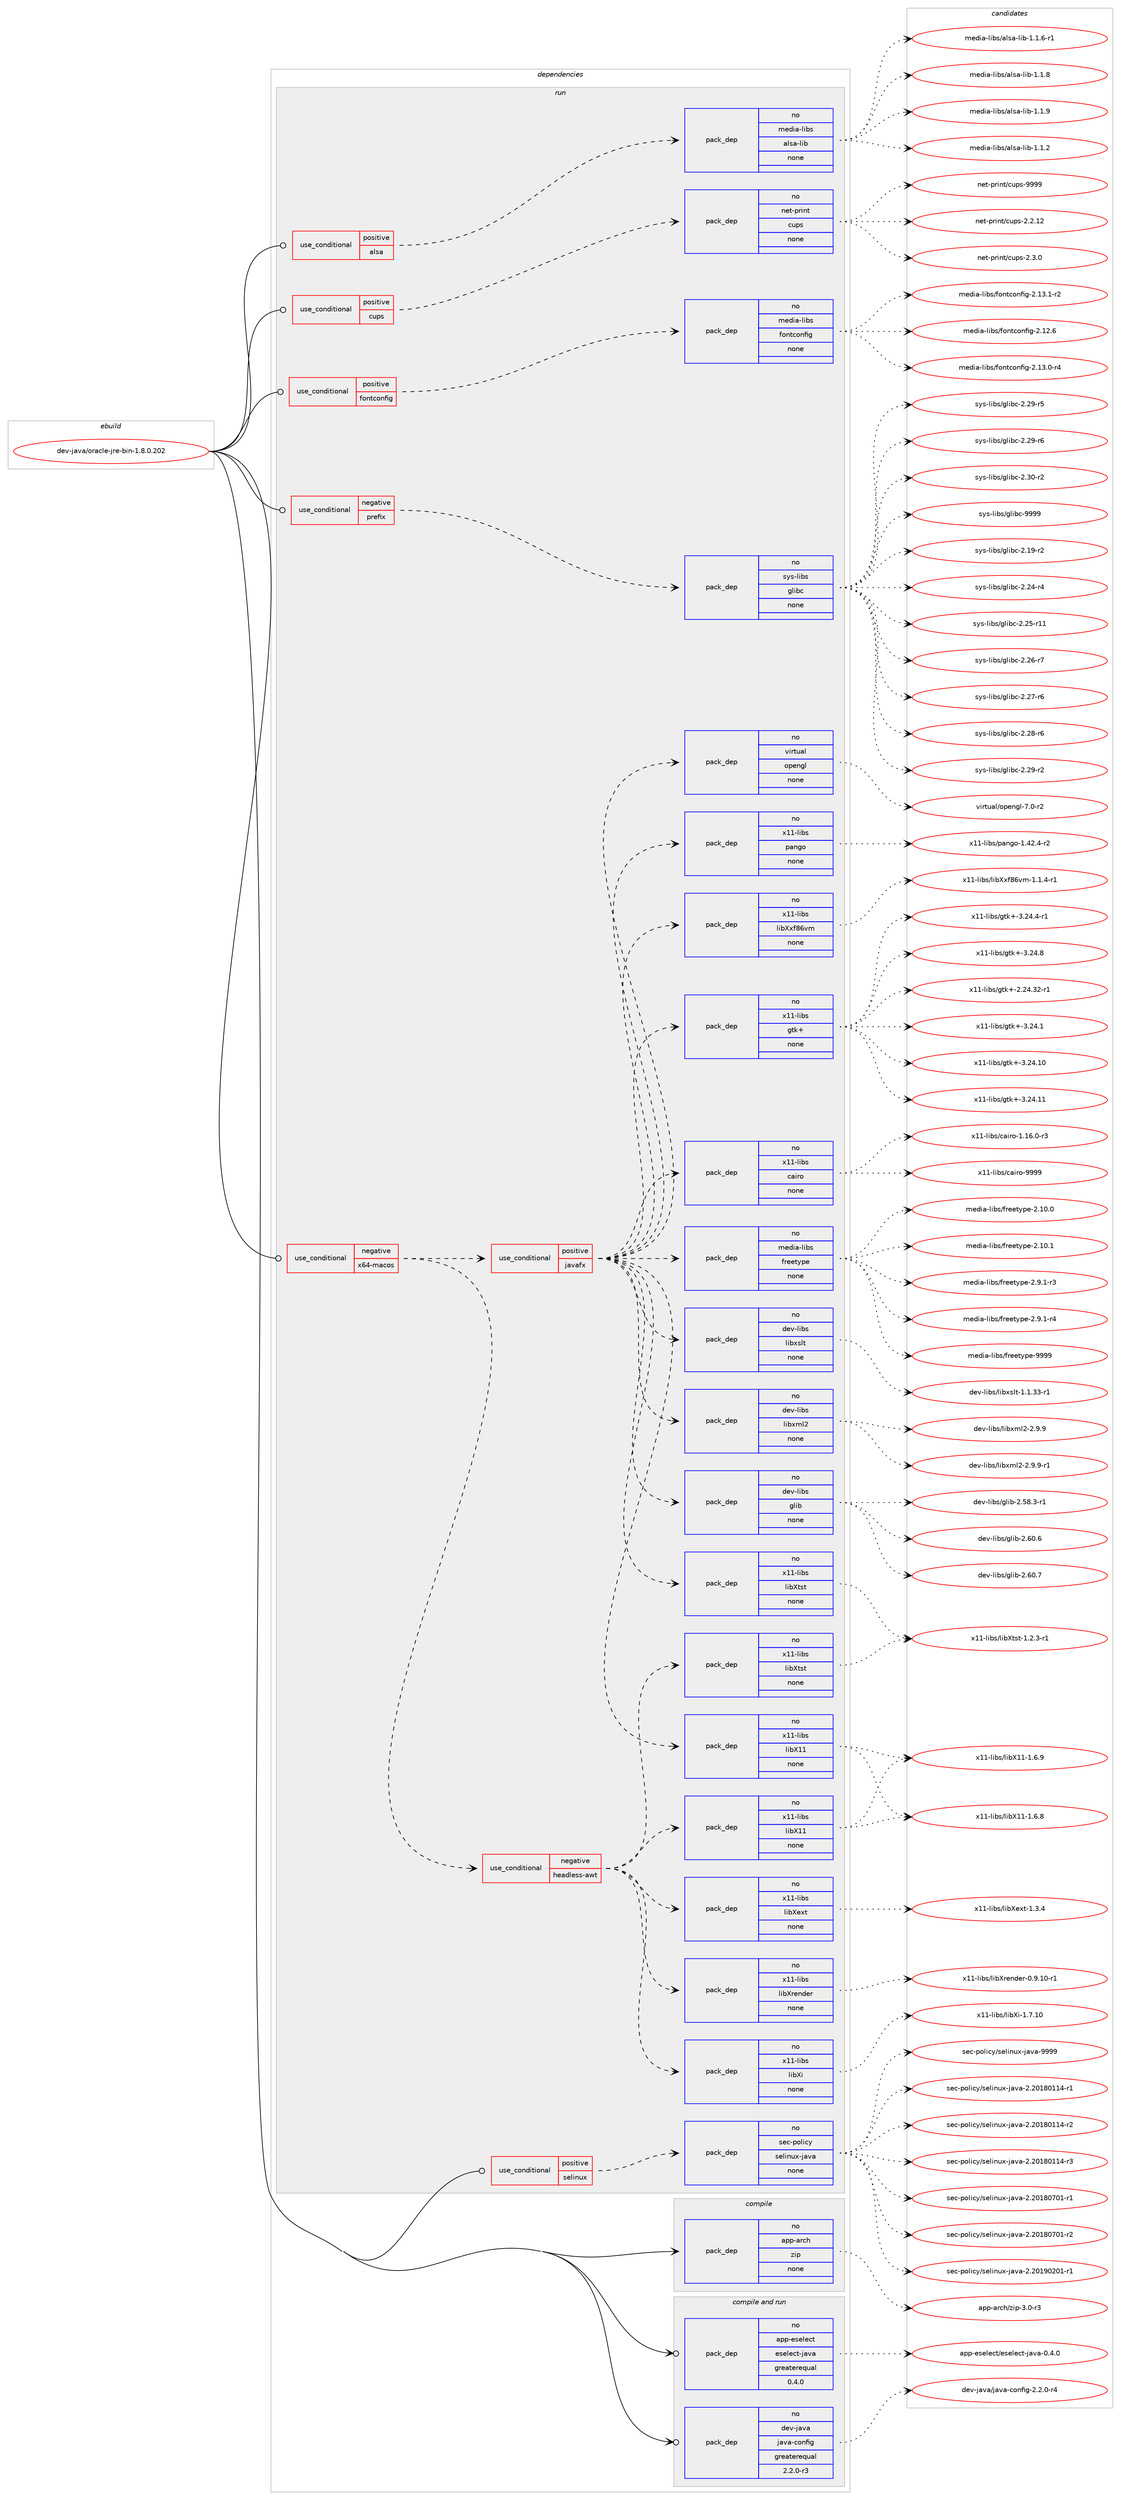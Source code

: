 digraph prolog {

# *************
# Graph options
# *************

newrank=true;
concentrate=true;
compound=true;
graph [rankdir=LR,fontname=Helvetica,fontsize=10,ranksep=1.5];#, ranksep=2.5, nodesep=0.2];
edge  [arrowhead=vee];
node  [fontname=Helvetica,fontsize=10];

# **********
# The ebuild
# **********

subgraph cluster_leftcol {
color=gray;
rank=same;
label=<<i>ebuild</i>>;
id [label="dev-java/oracle-jre-bin-1.8.0.202", color=red, width=4, href="../dev-java/oracle-jre-bin-1.8.0.202.svg"];
}

# ****************
# The dependencies
# ****************

subgraph cluster_midcol {
color=gray;
label=<<i>dependencies</i>>;
subgraph cluster_compile {
fillcolor="#eeeeee";
style=filled;
label=<<i>compile</i>>;
subgraph pack415358 {
dependency555877 [label=<<TABLE BORDER="0" CELLBORDER="1" CELLSPACING="0" CELLPADDING="4" WIDTH="220"><TR><TD ROWSPAN="6" CELLPADDING="30">pack_dep</TD></TR><TR><TD WIDTH="110">no</TD></TR><TR><TD>app-arch</TD></TR><TR><TD>zip</TD></TR><TR><TD>none</TD></TR><TR><TD></TD></TR></TABLE>>, shape=none, color=blue];
}
id:e -> dependency555877:w [weight=20,style="solid",arrowhead="vee"];
}
subgraph cluster_compileandrun {
fillcolor="#eeeeee";
style=filled;
label=<<i>compile and run</i>>;
subgraph pack415359 {
dependency555878 [label=<<TABLE BORDER="0" CELLBORDER="1" CELLSPACING="0" CELLPADDING="4" WIDTH="220"><TR><TD ROWSPAN="6" CELLPADDING="30">pack_dep</TD></TR><TR><TD WIDTH="110">no</TD></TR><TR><TD>app-eselect</TD></TR><TR><TD>eselect-java</TD></TR><TR><TD>greaterequal</TD></TR><TR><TD>0.4.0</TD></TR></TABLE>>, shape=none, color=blue];
}
id:e -> dependency555878:w [weight=20,style="solid",arrowhead="odotvee"];
subgraph pack415360 {
dependency555879 [label=<<TABLE BORDER="0" CELLBORDER="1" CELLSPACING="0" CELLPADDING="4" WIDTH="220"><TR><TD ROWSPAN="6" CELLPADDING="30">pack_dep</TD></TR><TR><TD WIDTH="110">no</TD></TR><TR><TD>dev-java</TD></TR><TR><TD>java-config</TD></TR><TR><TD>greaterequal</TD></TR><TR><TD>2.2.0-r3</TD></TR></TABLE>>, shape=none, color=blue];
}
id:e -> dependency555879:w [weight=20,style="solid",arrowhead="odotvee"];
}
subgraph cluster_run {
fillcolor="#eeeeee";
style=filled;
label=<<i>run</i>>;
subgraph cond129329 {
dependency555880 [label=<<TABLE BORDER="0" CELLBORDER="1" CELLSPACING="0" CELLPADDING="4"><TR><TD ROWSPAN="3" CELLPADDING="10">use_conditional</TD></TR><TR><TD>negative</TD></TR><TR><TD>prefix</TD></TR></TABLE>>, shape=none, color=red];
subgraph pack415361 {
dependency555881 [label=<<TABLE BORDER="0" CELLBORDER="1" CELLSPACING="0" CELLPADDING="4" WIDTH="220"><TR><TD ROWSPAN="6" CELLPADDING="30">pack_dep</TD></TR><TR><TD WIDTH="110">no</TD></TR><TR><TD>sys-libs</TD></TR><TR><TD>glibc</TD></TR><TR><TD>none</TD></TR><TR><TD></TD></TR></TABLE>>, shape=none, color=blue];
}
dependency555880:e -> dependency555881:w [weight=20,style="dashed",arrowhead="vee"];
}
id:e -> dependency555880:w [weight=20,style="solid",arrowhead="odot"];
subgraph cond129330 {
dependency555882 [label=<<TABLE BORDER="0" CELLBORDER="1" CELLSPACING="0" CELLPADDING="4"><TR><TD ROWSPAN="3" CELLPADDING="10">use_conditional</TD></TR><TR><TD>negative</TD></TR><TR><TD>x64-macos</TD></TR></TABLE>>, shape=none, color=red];
subgraph cond129331 {
dependency555883 [label=<<TABLE BORDER="0" CELLBORDER="1" CELLSPACING="0" CELLPADDING="4"><TR><TD ROWSPAN="3" CELLPADDING="10">use_conditional</TD></TR><TR><TD>negative</TD></TR><TR><TD>headless-awt</TD></TR></TABLE>>, shape=none, color=red];
subgraph pack415362 {
dependency555884 [label=<<TABLE BORDER="0" CELLBORDER="1" CELLSPACING="0" CELLPADDING="4" WIDTH="220"><TR><TD ROWSPAN="6" CELLPADDING="30">pack_dep</TD></TR><TR><TD WIDTH="110">no</TD></TR><TR><TD>x11-libs</TD></TR><TR><TD>libX11</TD></TR><TR><TD>none</TD></TR><TR><TD></TD></TR></TABLE>>, shape=none, color=blue];
}
dependency555883:e -> dependency555884:w [weight=20,style="dashed",arrowhead="vee"];
subgraph pack415363 {
dependency555885 [label=<<TABLE BORDER="0" CELLBORDER="1" CELLSPACING="0" CELLPADDING="4" WIDTH="220"><TR><TD ROWSPAN="6" CELLPADDING="30">pack_dep</TD></TR><TR><TD WIDTH="110">no</TD></TR><TR><TD>x11-libs</TD></TR><TR><TD>libXext</TD></TR><TR><TD>none</TD></TR><TR><TD></TD></TR></TABLE>>, shape=none, color=blue];
}
dependency555883:e -> dependency555885:w [weight=20,style="dashed",arrowhead="vee"];
subgraph pack415364 {
dependency555886 [label=<<TABLE BORDER="0" CELLBORDER="1" CELLSPACING="0" CELLPADDING="4" WIDTH="220"><TR><TD ROWSPAN="6" CELLPADDING="30">pack_dep</TD></TR><TR><TD WIDTH="110">no</TD></TR><TR><TD>x11-libs</TD></TR><TR><TD>libXi</TD></TR><TR><TD>none</TD></TR><TR><TD></TD></TR></TABLE>>, shape=none, color=blue];
}
dependency555883:e -> dependency555886:w [weight=20,style="dashed",arrowhead="vee"];
subgraph pack415365 {
dependency555887 [label=<<TABLE BORDER="0" CELLBORDER="1" CELLSPACING="0" CELLPADDING="4" WIDTH="220"><TR><TD ROWSPAN="6" CELLPADDING="30">pack_dep</TD></TR><TR><TD WIDTH="110">no</TD></TR><TR><TD>x11-libs</TD></TR><TR><TD>libXrender</TD></TR><TR><TD>none</TD></TR><TR><TD></TD></TR></TABLE>>, shape=none, color=blue];
}
dependency555883:e -> dependency555887:w [weight=20,style="dashed",arrowhead="vee"];
subgraph pack415366 {
dependency555888 [label=<<TABLE BORDER="0" CELLBORDER="1" CELLSPACING="0" CELLPADDING="4" WIDTH="220"><TR><TD ROWSPAN="6" CELLPADDING="30">pack_dep</TD></TR><TR><TD WIDTH="110">no</TD></TR><TR><TD>x11-libs</TD></TR><TR><TD>libXtst</TD></TR><TR><TD>none</TD></TR><TR><TD></TD></TR></TABLE>>, shape=none, color=blue];
}
dependency555883:e -> dependency555888:w [weight=20,style="dashed",arrowhead="vee"];
}
dependency555882:e -> dependency555883:w [weight=20,style="dashed",arrowhead="vee"];
subgraph cond129332 {
dependency555889 [label=<<TABLE BORDER="0" CELLBORDER="1" CELLSPACING="0" CELLPADDING="4"><TR><TD ROWSPAN="3" CELLPADDING="10">use_conditional</TD></TR><TR><TD>positive</TD></TR><TR><TD>javafx</TD></TR></TABLE>>, shape=none, color=red];
subgraph pack415367 {
dependency555890 [label=<<TABLE BORDER="0" CELLBORDER="1" CELLSPACING="0" CELLPADDING="4" WIDTH="220"><TR><TD ROWSPAN="6" CELLPADDING="30">pack_dep</TD></TR><TR><TD WIDTH="110">no</TD></TR><TR><TD>dev-libs</TD></TR><TR><TD>glib</TD></TR><TR><TD>none</TD></TR><TR><TD></TD></TR></TABLE>>, shape=none, color=blue];
}
dependency555889:e -> dependency555890:w [weight=20,style="dashed",arrowhead="vee"];
subgraph pack415368 {
dependency555891 [label=<<TABLE BORDER="0" CELLBORDER="1" CELLSPACING="0" CELLPADDING="4" WIDTH="220"><TR><TD ROWSPAN="6" CELLPADDING="30">pack_dep</TD></TR><TR><TD WIDTH="110">no</TD></TR><TR><TD>dev-libs</TD></TR><TR><TD>libxml2</TD></TR><TR><TD>none</TD></TR><TR><TD></TD></TR></TABLE>>, shape=none, color=blue];
}
dependency555889:e -> dependency555891:w [weight=20,style="dashed",arrowhead="vee"];
subgraph pack415369 {
dependency555892 [label=<<TABLE BORDER="0" CELLBORDER="1" CELLSPACING="0" CELLPADDING="4" WIDTH="220"><TR><TD ROWSPAN="6" CELLPADDING="30">pack_dep</TD></TR><TR><TD WIDTH="110">no</TD></TR><TR><TD>dev-libs</TD></TR><TR><TD>libxslt</TD></TR><TR><TD>none</TD></TR><TR><TD></TD></TR></TABLE>>, shape=none, color=blue];
}
dependency555889:e -> dependency555892:w [weight=20,style="dashed",arrowhead="vee"];
subgraph pack415370 {
dependency555893 [label=<<TABLE BORDER="0" CELLBORDER="1" CELLSPACING="0" CELLPADDING="4" WIDTH="220"><TR><TD ROWSPAN="6" CELLPADDING="30">pack_dep</TD></TR><TR><TD WIDTH="110">no</TD></TR><TR><TD>media-libs</TD></TR><TR><TD>freetype</TD></TR><TR><TD>none</TD></TR><TR><TD></TD></TR></TABLE>>, shape=none, color=blue];
}
dependency555889:e -> dependency555893:w [weight=20,style="dashed",arrowhead="vee"];
subgraph pack415371 {
dependency555894 [label=<<TABLE BORDER="0" CELLBORDER="1" CELLSPACING="0" CELLPADDING="4" WIDTH="220"><TR><TD ROWSPAN="6" CELLPADDING="30">pack_dep</TD></TR><TR><TD WIDTH="110">no</TD></TR><TR><TD>x11-libs</TD></TR><TR><TD>cairo</TD></TR><TR><TD>none</TD></TR><TR><TD></TD></TR></TABLE>>, shape=none, color=blue];
}
dependency555889:e -> dependency555894:w [weight=20,style="dashed",arrowhead="vee"];
subgraph pack415372 {
dependency555895 [label=<<TABLE BORDER="0" CELLBORDER="1" CELLSPACING="0" CELLPADDING="4" WIDTH="220"><TR><TD ROWSPAN="6" CELLPADDING="30">pack_dep</TD></TR><TR><TD WIDTH="110">no</TD></TR><TR><TD>x11-libs</TD></TR><TR><TD>gtk+</TD></TR><TR><TD>none</TD></TR><TR><TD></TD></TR></TABLE>>, shape=none, color=blue];
}
dependency555889:e -> dependency555895:w [weight=20,style="dashed",arrowhead="vee"];
subgraph pack415373 {
dependency555896 [label=<<TABLE BORDER="0" CELLBORDER="1" CELLSPACING="0" CELLPADDING="4" WIDTH="220"><TR><TD ROWSPAN="6" CELLPADDING="30">pack_dep</TD></TR><TR><TD WIDTH="110">no</TD></TR><TR><TD>x11-libs</TD></TR><TR><TD>libX11</TD></TR><TR><TD>none</TD></TR><TR><TD></TD></TR></TABLE>>, shape=none, color=blue];
}
dependency555889:e -> dependency555896:w [weight=20,style="dashed",arrowhead="vee"];
subgraph pack415374 {
dependency555897 [label=<<TABLE BORDER="0" CELLBORDER="1" CELLSPACING="0" CELLPADDING="4" WIDTH="220"><TR><TD ROWSPAN="6" CELLPADDING="30">pack_dep</TD></TR><TR><TD WIDTH="110">no</TD></TR><TR><TD>x11-libs</TD></TR><TR><TD>libXtst</TD></TR><TR><TD>none</TD></TR><TR><TD></TD></TR></TABLE>>, shape=none, color=blue];
}
dependency555889:e -> dependency555897:w [weight=20,style="dashed",arrowhead="vee"];
subgraph pack415375 {
dependency555898 [label=<<TABLE BORDER="0" CELLBORDER="1" CELLSPACING="0" CELLPADDING="4" WIDTH="220"><TR><TD ROWSPAN="6" CELLPADDING="30">pack_dep</TD></TR><TR><TD WIDTH="110">no</TD></TR><TR><TD>x11-libs</TD></TR><TR><TD>libXxf86vm</TD></TR><TR><TD>none</TD></TR><TR><TD></TD></TR></TABLE>>, shape=none, color=blue];
}
dependency555889:e -> dependency555898:w [weight=20,style="dashed",arrowhead="vee"];
subgraph pack415376 {
dependency555899 [label=<<TABLE BORDER="0" CELLBORDER="1" CELLSPACING="0" CELLPADDING="4" WIDTH="220"><TR><TD ROWSPAN="6" CELLPADDING="30">pack_dep</TD></TR><TR><TD WIDTH="110">no</TD></TR><TR><TD>x11-libs</TD></TR><TR><TD>pango</TD></TR><TR><TD>none</TD></TR><TR><TD></TD></TR></TABLE>>, shape=none, color=blue];
}
dependency555889:e -> dependency555899:w [weight=20,style="dashed",arrowhead="vee"];
subgraph pack415377 {
dependency555900 [label=<<TABLE BORDER="0" CELLBORDER="1" CELLSPACING="0" CELLPADDING="4" WIDTH="220"><TR><TD ROWSPAN="6" CELLPADDING="30">pack_dep</TD></TR><TR><TD WIDTH="110">no</TD></TR><TR><TD>virtual</TD></TR><TR><TD>opengl</TD></TR><TR><TD>none</TD></TR><TR><TD></TD></TR></TABLE>>, shape=none, color=blue];
}
dependency555889:e -> dependency555900:w [weight=20,style="dashed",arrowhead="vee"];
}
dependency555882:e -> dependency555889:w [weight=20,style="dashed",arrowhead="vee"];
}
id:e -> dependency555882:w [weight=20,style="solid",arrowhead="odot"];
subgraph cond129333 {
dependency555901 [label=<<TABLE BORDER="0" CELLBORDER="1" CELLSPACING="0" CELLPADDING="4"><TR><TD ROWSPAN="3" CELLPADDING="10">use_conditional</TD></TR><TR><TD>positive</TD></TR><TR><TD>alsa</TD></TR></TABLE>>, shape=none, color=red];
subgraph pack415378 {
dependency555902 [label=<<TABLE BORDER="0" CELLBORDER="1" CELLSPACING="0" CELLPADDING="4" WIDTH="220"><TR><TD ROWSPAN="6" CELLPADDING="30">pack_dep</TD></TR><TR><TD WIDTH="110">no</TD></TR><TR><TD>media-libs</TD></TR><TR><TD>alsa-lib</TD></TR><TR><TD>none</TD></TR><TR><TD></TD></TR></TABLE>>, shape=none, color=blue];
}
dependency555901:e -> dependency555902:w [weight=20,style="dashed",arrowhead="vee"];
}
id:e -> dependency555901:w [weight=20,style="solid",arrowhead="odot"];
subgraph cond129334 {
dependency555903 [label=<<TABLE BORDER="0" CELLBORDER="1" CELLSPACING="0" CELLPADDING="4"><TR><TD ROWSPAN="3" CELLPADDING="10">use_conditional</TD></TR><TR><TD>positive</TD></TR><TR><TD>cups</TD></TR></TABLE>>, shape=none, color=red];
subgraph pack415379 {
dependency555904 [label=<<TABLE BORDER="0" CELLBORDER="1" CELLSPACING="0" CELLPADDING="4" WIDTH="220"><TR><TD ROWSPAN="6" CELLPADDING="30">pack_dep</TD></TR><TR><TD WIDTH="110">no</TD></TR><TR><TD>net-print</TD></TR><TR><TD>cups</TD></TR><TR><TD>none</TD></TR><TR><TD></TD></TR></TABLE>>, shape=none, color=blue];
}
dependency555903:e -> dependency555904:w [weight=20,style="dashed",arrowhead="vee"];
}
id:e -> dependency555903:w [weight=20,style="solid",arrowhead="odot"];
subgraph cond129335 {
dependency555905 [label=<<TABLE BORDER="0" CELLBORDER="1" CELLSPACING="0" CELLPADDING="4"><TR><TD ROWSPAN="3" CELLPADDING="10">use_conditional</TD></TR><TR><TD>positive</TD></TR><TR><TD>fontconfig</TD></TR></TABLE>>, shape=none, color=red];
subgraph pack415380 {
dependency555906 [label=<<TABLE BORDER="0" CELLBORDER="1" CELLSPACING="0" CELLPADDING="4" WIDTH="220"><TR><TD ROWSPAN="6" CELLPADDING="30">pack_dep</TD></TR><TR><TD WIDTH="110">no</TD></TR><TR><TD>media-libs</TD></TR><TR><TD>fontconfig</TD></TR><TR><TD>none</TD></TR><TR><TD></TD></TR></TABLE>>, shape=none, color=blue];
}
dependency555905:e -> dependency555906:w [weight=20,style="dashed",arrowhead="vee"];
}
id:e -> dependency555905:w [weight=20,style="solid",arrowhead="odot"];
subgraph cond129336 {
dependency555907 [label=<<TABLE BORDER="0" CELLBORDER="1" CELLSPACING="0" CELLPADDING="4"><TR><TD ROWSPAN="3" CELLPADDING="10">use_conditional</TD></TR><TR><TD>positive</TD></TR><TR><TD>selinux</TD></TR></TABLE>>, shape=none, color=red];
subgraph pack415381 {
dependency555908 [label=<<TABLE BORDER="0" CELLBORDER="1" CELLSPACING="0" CELLPADDING="4" WIDTH="220"><TR><TD ROWSPAN="6" CELLPADDING="30">pack_dep</TD></TR><TR><TD WIDTH="110">no</TD></TR><TR><TD>sec-policy</TD></TR><TR><TD>selinux-java</TD></TR><TR><TD>none</TD></TR><TR><TD></TD></TR></TABLE>>, shape=none, color=blue];
}
dependency555907:e -> dependency555908:w [weight=20,style="dashed",arrowhead="vee"];
}
id:e -> dependency555907:w [weight=20,style="solid",arrowhead="odot"];
}
}

# **************
# The candidates
# **************

subgraph cluster_choices {
rank=same;
color=gray;
label=<<i>candidates</i>>;

subgraph choice415358 {
color=black;
nodesep=1;
choice9711211245971149910447122105112455146484511451 [label="app-arch/zip-3.0-r3", color=red, width=4,href="../app-arch/zip-3.0-r3.svg"];
dependency555877:e -> choice9711211245971149910447122105112455146484511451:w [style=dotted,weight="100"];
}
subgraph choice415359 {
color=black;
nodesep=1;
choice9711211245101115101108101991164710111510110810199116451069711897454846524648 [label="app-eselect/eselect-java-0.4.0", color=red, width=4,href="../app-eselect/eselect-java-0.4.0.svg"];
dependency555878:e -> choice9711211245101115101108101991164710111510110810199116451069711897454846524648:w [style=dotted,weight="100"];
}
subgraph choice415360 {
color=black;
nodesep=1;
choice10010111845106971189747106971189745991111101021051034550465046484511452 [label="dev-java/java-config-2.2.0-r4", color=red, width=4,href="../dev-java/java-config-2.2.0-r4.svg"];
dependency555879:e -> choice10010111845106971189747106971189745991111101021051034550465046484511452:w [style=dotted,weight="100"];
}
subgraph choice415361 {
color=black;
nodesep=1;
choice115121115451081059811547103108105989945504649574511450 [label="sys-libs/glibc-2.19-r2", color=red, width=4,href="../sys-libs/glibc-2.19-r2.svg"];
choice115121115451081059811547103108105989945504650524511452 [label="sys-libs/glibc-2.24-r4", color=red, width=4,href="../sys-libs/glibc-2.24-r4.svg"];
choice11512111545108105981154710310810598994550465053451144949 [label="sys-libs/glibc-2.25-r11", color=red, width=4,href="../sys-libs/glibc-2.25-r11.svg"];
choice115121115451081059811547103108105989945504650544511455 [label="sys-libs/glibc-2.26-r7", color=red, width=4,href="../sys-libs/glibc-2.26-r7.svg"];
choice115121115451081059811547103108105989945504650554511454 [label="sys-libs/glibc-2.27-r6", color=red, width=4,href="../sys-libs/glibc-2.27-r6.svg"];
choice115121115451081059811547103108105989945504650564511454 [label="sys-libs/glibc-2.28-r6", color=red, width=4,href="../sys-libs/glibc-2.28-r6.svg"];
choice115121115451081059811547103108105989945504650574511450 [label="sys-libs/glibc-2.29-r2", color=red, width=4,href="../sys-libs/glibc-2.29-r2.svg"];
choice115121115451081059811547103108105989945504650574511453 [label="sys-libs/glibc-2.29-r5", color=red, width=4,href="../sys-libs/glibc-2.29-r5.svg"];
choice115121115451081059811547103108105989945504650574511454 [label="sys-libs/glibc-2.29-r6", color=red, width=4,href="../sys-libs/glibc-2.29-r6.svg"];
choice115121115451081059811547103108105989945504651484511450 [label="sys-libs/glibc-2.30-r2", color=red, width=4,href="../sys-libs/glibc-2.30-r2.svg"];
choice11512111545108105981154710310810598994557575757 [label="sys-libs/glibc-9999", color=red, width=4,href="../sys-libs/glibc-9999.svg"];
dependency555881:e -> choice115121115451081059811547103108105989945504649574511450:w [style=dotted,weight="100"];
dependency555881:e -> choice115121115451081059811547103108105989945504650524511452:w [style=dotted,weight="100"];
dependency555881:e -> choice11512111545108105981154710310810598994550465053451144949:w [style=dotted,weight="100"];
dependency555881:e -> choice115121115451081059811547103108105989945504650544511455:w [style=dotted,weight="100"];
dependency555881:e -> choice115121115451081059811547103108105989945504650554511454:w [style=dotted,weight="100"];
dependency555881:e -> choice115121115451081059811547103108105989945504650564511454:w [style=dotted,weight="100"];
dependency555881:e -> choice115121115451081059811547103108105989945504650574511450:w [style=dotted,weight="100"];
dependency555881:e -> choice115121115451081059811547103108105989945504650574511453:w [style=dotted,weight="100"];
dependency555881:e -> choice115121115451081059811547103108105989945504650574511454:w [style=dotted,weight="100"];
dependency555881:e -> choice115121115451081059811547103108105989945504651484511450:w [style=dotted,weight="100"];
dependency555881:e -> choice11512111545108105981154710310810598994557575757:w [style=dotted,weight="100"];
}
subgraph choice415362 {
color=black;
nodesep=1;
choice120494945108105981154710810598884949454946544656 [label="x11-libs/libX11-1.6.8", color=red, width=4,href="../x11-libs/libX11-1.6.8.svg"];
choice120494945108105981154710810598884949454946544657 [label="x11-libs/libX11-1.6.9", color=red, width=4,href="../x11-libs/libX11-1.6.9.svg"];
dependency555884:e -> choice120494945108105981154710810598884949454946544656:w [style=dotted,weight="100"];
dependency555884:e -> choice120494945108105981154710810598884949454946544657:w [style=dotted,weight="100"];
}
subgraph choice415363 {
color=black;
nodesep=1;
choice12049494510810598115471081059888101120116454946514652 [label="x11-libs/libXext-1.3.4", color=red, width=4,href="../x11-libs/libXext-1.3.4.svg"];
dependency555885:e -> choice12049494510810598115471081059888101120116454946514652:w [style=dotted,weight="100"];
}
subgraph choice415364 {
color=black;
nodesep=1;
choice1204949451081059811547108105988810545494655464948 [label="x11-libs/libXi-1.7.10", color=red, width=4,href="../x11-libs/libXi-1.7.10.svg"];
dependency555886:e -> choice1204949451081059811547108105988810545494655464948:w [style=dotted,weight="100"];
}
subgraph choice415365 {
color=black;
nodesep=1;
choice12049494510810598115471081059888114101110100101114454846574649484511449 [label="x11-libs/libXrender-0.9.10-r1", color=red, width=4,href="../x11-libs/libXrender-0.9.10-r1.svg"];
dependency555887:e -> choice12049494510810598115471081059888114101110100101114454846574649484511449:w [style=dotted,weight="100"];
}
subgraph choice415366 {
color=black;
nodesep=1;
choice120494945108105981154710810598881161151164549465046514511449 [label="x11-libs/libXtst-1.2.3-r1", color=red, width=4,href="../x11-libs/libXtst-1.2.3-r1.svg"];
dependency555888:e -> choice120494945108105981154710810598881161151164549465046514511449:w [style=dotted,weight="100"];
}
subgraph choice415367 {
color=black;
nodesep=1;
choice10010111845108105981154710310810598455046535646514511449 [label="dev-libs/glib-2.58.3-r1", color=red, width=4,href="../dev-libs/glib-2.58.3-r1.svg"];
choice1001011184510810598115471031081059845504654484654 [label="dev-libs/glib-2.60.6", color=red, width=4,href="../dev-libs/glib-2.60.6.svg"];
choice1001011184510810598115471031081059845504654484655 [label="dev-libs/glib-2.60.7", color=red, width=4,href="../dev-libs/glib-2.60.7.svg"];
dependency555890:e -> choice10010111845108105981154710310810598455046535646514511449:w [style=dotted,weight="100"];
dependency555890:e -> choice1001011184510810598115471031081059845504654484654:w [style=dotted,weight="100"];
dependency555890:e -> choice1001011184510810598115471031081059845504654484655:w [style=dotted,weight="100"];
}
subgraph choice415368 {
color=black;
nodesep=1;
choice1001011184510810598115471081059812010910850455046574657 [label="dev-libs/libxml2-2.9.9", color=red, width=4,href="../dev-libs/libxml2-2.9.9.svg"];
choice10010111845108105981154710810598120109108504550465746574511449 [label="dev-libs/libxml2-2.9.9-r1", color=red, width=4,href="../dev-libs/libxml2-2.9.9-r1.svg"];
dependency555891:e -> choice1001011184510810598115471081059812010910850455046574657:w [style=dotted,weight="100"];
dependency555891:e -> choice10010111845108105981154710810598120109108504550465746574511449:w [style=dotted,weight="100"];
}
subgraph choice415369 {
color=black;
nodesep=1;
choice10010111845108105981154710810598120115108116454946494651514511449 [label="dev-libs/libxslt-1.1.33-r1", color=red, width=4,href="../dev-libs/libxslt-1.1.33-r1.svg"];
dependency555892:e -> choice10010111845108105981154710810598120115108116454946494651514511449:w [style=dotted,weight="100"];
}
subgraph choice415370 {
color=black;
nodesep=1;
choice1091011001059745108105981154710211410110111612111210145504649484648 [label="media-libs/freetype-2.10.0", color=red, width=4,href="../media-libs/freetype-2.10.0.svg"];
choice1091011001059745108105981154710211410110111612111210145504649484649 [label="media-libs/freetype-2.10.1", color=red, width=4,href="../media-libs/freetype-2.10.1.svg"];
choice109101100105974510810598115471021141011011161211121014550465746494511451 [label="media-libs/freetype-2.9.1-r3", color=red, width=4,href="../media-libs/freetype-2.9.1-r3.svg"];
choice109101100105974510810598115471021141011011161211121014550465746494511452 [label="media-libs/freetype-2.9.1-r4", color=red, width=4,href="../media-libs/freetype-2.9.1-r4.svg"];
choice109101100105974510810598115471021141011011161211121014557575757 [label="media-libs/freetype-9999", color=red, width=4,href="../media-libs/freetype-9999.svg"];
dependency555893:e -> choice1091011001059745108105981154710211410110111612111210145504649484648:w [style=dotted,weight="100"];
dependency555893:e -> choice1091011001059745108105981154710211410110111612111210145504649484649:w [style=dotted,weight="100"];
dependency555893:e -> choice109101100105974510810598115471021141011011161211121014550465746494511451:w [style=dotted,weight="100"];
dependency555893:e -> choice109101100105974510810598115471021141011011161211121014550465746494511452:w [style=dotted,weight="100"];
dependency555893:e -> choice109101100105974510810598115471021141011011161211121014557575757:w [style=dotted,weight="100"];
}
subgraph choice415371 {
color=black;
nodesep=1;
choice12049494510810598115479997105114111454946495446484511451 [label="x11-libs/cairo-1.16.0-r3", color=red, width=4,href="../x11-libs/cairo-1.16.0-r3.svg"];
choice120494945108105981154799971051141114557575757 [label="x11-libs/cairo-9999", color=red, width=4,href="../x11-libs/cairo-9999.svg"];
dependency555894:e -> choice12049494510810598115479997105114111454946495446484511451:w [style=dotted,weight="100"];
dependency555894:e -> choice120494945108105981154799971051141114557575757:w [style=dotted,weight="100"];
}
subgraph choice415372 {
color=black;
nodesep=1;
choice12049494510810598115471031161074345504650524651504511449 [label="x11-libs/gtk+-2.24.32-r1", color=red, width=4,href="../x11-libs/gtk+-2.24.32-r1.svg"];
choice12049494510810598115471031161074345514650524649 [label="x11-libs/gtk+-3.24.1", color=red, width=4,href="../x11-libs/gtk+-3.24.1.svg"];
choice1204949451081059811547103116107434551465052464948 [label="x11-libs/gtk+-3.24.10", color=red, width=4,href="../x11-libs/gtk+-3.24.10.svg"];
choice1204949451081059811547103116107434551465052464949 [label="x11-libs/gtk+-3.24.11", color=red, width=4,href="../x11-libs/gtk+-3.24.11.svg"];
choice120494945108105981154710311610743455146505246524511449 [label="x11-libs/gtk+-3.24.4-r1", color=red, width=4,href="../x11-libs/gtk+-3.24.4-r1.svg"];
choice12049494510810598115471031161074345514650524656 [label="x11-libs/gtk+-3.24.8", color=red, width=4,href="../x11-libs/gtk+-3.24.8.svg"];
dependency555895:e -> choice12049494510810598115471031161074345504650524651504511449:w [style=dotted,weight="100"];
dependency555895:e -> choice12049494510810598115471031161074345514650524649:w [style=dotted,weight="100"];
dependency555895:e -> choice1204949451081059811547103116107434551465052464948:w [style=dotted,weight="100"];
dependency555895:e -> choice1204949451081059811547103116107434551465052464949:w [style=dotted,weight="100"];
dependency555895:e -> choice120494945108105981154710311610743455146505246524511449:w [style=dotted,weight="100"];
dependency555895:e -> choice12049494510810598115471031161074345514650524656:w [style=dotted,weight="100"];
}
subgraph choice415373 {
color=black;
nodesep=1;
choice120494945108105981154710810598884949454946544656 [label="x11-libs/libX11-1.6.8", color=red, width=4,href="../x11-libs/libX11-1.6.8.svg"];
choice120494945108105981154710810598884949454946544657 [label="x11-libs/libX11-1.6.9", color=red, width=4,href="../x11-libs/libX11-1.6.9.svg"];
dependency555896:e -> choice120494945108105981154710810598884949454946544656:w [style=dotted,weight="100"];
dependency555896:e -> choice120494945108105981154710810598884949454946544657:w [style=dotted,weight="100"];
}
subgraph choice415374 {
color=black;
nodesep=1;
choice120494945108105981154710810598881161151164549465046514511449 [label="x11-libs/libXtst-1.2.3-r1", color=red, width=4,href="../x11-libs/libXtst-1.2.3-r1.svg"];
dependency555897:e -> choice120494945108105981154710810598881161151164549465046514511449:w [style=dotted,weight="100"];
}
subgraph choice415375 {
color=black;
nodesep=1;
choice1204949451081059811547108105988812010256541181094549464946524511449 [label="x11-libs/libXxf86vm-1.1.4-r1", color=red, width=4,href="../x11-libs/libXxf86vm-1.1.4-r1.svg"];
dependency555898:e -> choice1204949451081059811547108105988812010256541181094549464946524511449:w [style=dotted,weight="100"];
}
subgraph choice415376 {
color=black;
nodesep=1;
choice120494945108105981154711297110103111454946525046524511450 [label="x11-libs/pango-1.42.4-r2", color=red, width=4,href="../x11-libs/pango-1.42.4-r2.svg"];
dependency555899:e -> choice120494945108105981154711297110103111454946525046524511450:w [style=dotted,weight="100"];
}
subgraph choice415377 {
color=black;
nodesep=1;
choice1181051141161179710847111112101110103108455546484511450 [label="virtual/opengl-7.0-r2", color=red, width=4,href="../virtual/opengl-7.0-r2.svg"];
dependency555900:e -> choice1181051141161179710847111112101110103108455546484511450:w [style=dotted,weight="100"];
}
subgraph choice415378 {
color=black;
nodesep=1;
choice1091011001059745108105981154797108115974510810598454946494650 [label="media-libs/alsa-lib-1.1.2", color=red, width=4,href="../media-libs/alsa-lib-1.1.2.svg"];
choice10910110010597451081059811547971081159745108105984549464946544511449 [label="media-libs/alsa-lib-1.1.6-r1", color=red, width=4,href="../media-libs/alsa-lib-1.1.6-r1.svg"];
choice1091011001059745108105981154797108115974510810598454946494656 [label="media-libs/alsa-lib-1.1.8", color=red, width=4,href="../media-libs/alsa-lib-1.1.8.svg"];
choice1091011001059745108105981154797108115974510810598454946494657 [label="media-libs/alsa-lib-1.1.9", color=red, width=4,href="../media-libs/alsa-lib-1.1.9.svg"];
dependency555902:e -> choice1091011001059745108105981154797108115974510810598454946494650:w [style=dotted,weight="100"];
dependency555902:e -> choice10910110010597451081059811547971081159745108105984549464946544511449:w [style=dotted,weight="100"];
dependency555902:e -> choice1091011001059745108105981154797108115974510810598454946494656:w [style=dotted,weight="100"];
dependency555902:e -> choice1091011001059745108105981154797108115974510810598454946494657:w [style=dotted,weight="100"];
}
subgraph choice415379 {
color=black;
nodesep=1;
choice11010111645112114105110116479911711211545504650464950 [label="net-print/cups-2.2.12", color=red, width=4,href="../net-print/cups-2.2.12.svg"];
choice110101116451121141051101164799117112115455046514648 [label="net-print/cups-2.3.0", color=red, width=4,href="../net-print/cups-2.3.0.svg"];
choice1101011164511211410511011647991171121154557575757 [label="net-print/cups-9999", color=red, width=4,href="../net-print/cups-9999.svg"];
dependency555904:e -> choice11010111645112114105110116479911711211545504650464950:w [style=dotted,weight="100"];
dependency555904:e -> choice110101116451121141051101164799117112115455046514648:w [style=dotted,weight="100"];
dependency555904:e -> choice1101011164511211410511011647991171121154557575757:w [style=dotted,weight="100"];
}
subgraph choice415380 {
color=black;
nodesep=1;
choice109101100105974510810598115471021111101169911111010210510345504649504654 [label="media-libs/fontconfig-2.12.6", color=red, width=4,href="../media-libs/fontconfig-2.12.6.svg"];
choice1091011001059745108105981154710211111011699111110102105103455046495146484511452 [label="media-libs/fontconfig-2.13.0-r4", color=red, width=4,href="../media-libs/fontconfig-2.13.0-r4.svg"];
choice1091011001059745108105981154710211111011699111110102105103455046495146494511450 [label="media-libs/fontconfig-2.13.1-r2", color=red, width=4,href="../media-libs/fontconfig-2.13.1-r2.svg"];
dependency555906:e -> choice109101100105974510810598115471021111101169911111010210510345504649504654:w [style=dotted,weight="100"];
dependency555906:e -> choice1091011001059745108105981154710211111011699111110102105103455046495146484511452:w [style=dotted,weight="100"];
dependency555906:e -> choice1091011001059745108105981154710211111011699111110102105103455046495146494511450:w [style=dotted,weight="100"];
}
subgraph choice415381 {
color=black;
nodesep=1;
choice1151019945112111108105991214711510110810511011712045106971189745504650484956484949524511449 [label="sec-policy/selinux-java-2.20180114-r1", color=red, width=4,href="../sec-policy/selinux-java-2.20180114-r1.svg"];
choice1151019945112111108105991214711510110810511011712045106971189745504650484956484949524511450 [label="sec-policy/selinux-java-2.20180114-r2", color=red, width=4,href="../sec-policy/selinux-java-2.20180114-r2.svg"];
choice1151019945112111108105991214711510110810511011712045106971189745504650484956484949524511451 [label="sec-policy/selinux-java-2.20180114-r3", color=red, width=4,href="../sec-policy/selinux-java-2.20180114-r3.svg"];
choice1151019945112111108105991214711510110810511011712045106971189745504650484956485548494511449 [label="sec-policy/selinux-java-2.20180701-r1", color=red, width=4,href="../sec-policy/selinux-java-2.20180701-r1.svg"];
choice1151019945112111108105991214711510110810511011712045106971189745504650484956485548494511450 [label="sec-policy/selinux-java-2.20180701-r2", color=red, width=4,href="../sec-policy/selinux-java-2.20180701-r2.svg"];
choice1151019945112111108105991214711510110810511011712045106971189745504650484957485048494511449 [label="sec-policy/selinux-java-2.20190201-r1", color=red, width=4,href="../sec-policy/selinux-java-2.20190201-r1.svg"];
choice115101994511211110810599121471151011081051101171204510697118974557575757 [label="sec-policy/selinux-java-9999", color=red, width=4,href="../sec-policy/selinux-java-9999.svg"];
dependency555908:e -> choice1151019945112111108105991214711510110810511011712045106971189745504650484956484949524511449:w [style=dotted,weight="100"];
dependency555908:e -> choice1151019945112111108105991214711510110810511011712045106971189745504650484956484949524511450:w [style=dotted,weight="100"];
dependency555908:e -> choice1151019945112111108105991214711510110810511011712045106971189745504650484956484949524511451:w [style=dotted,weight="100"];
dependency555908:e -> choice1151019945112111108105991214711510110810511011712045106971189745504650484956485548494511449:w [style=dotted,weight="100"];
dependency555908:e -> choice1151019945112111108105991214711510110810511011712045106971189745504650484956485548494511450:w [style=dotted,weight="100"];
dependency555908:e -> choice1151019945112111108105991214711510110810511011712045106971189745504650484957485048494511449:w [style=dotted,weight="100"];
dependency555908:e -> choice115101994511211110810599121471151011081051101171204510697118974557575757:w [style=dotted,weight="100"];
}
}

}
